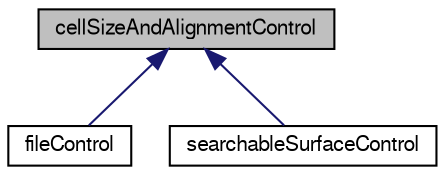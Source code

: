 digraph "cellSizeAndAlignmentControl"
{
  bgcolor="transparent";
  edge [fontname="FreeSans",fontsize="10",labelfontname="FreeSans",labelfontsize="10"];
  node [fontname="FreeSans",fontsize="10",shape=record];
  Node0 [label="cellSizeAndAlignmentControl",height=0.2,width=0.4,color="black", fillcolor="grey75", style="filled", fontcolor="black"];
  Node0 -> Node1 [dir="back",color="midnightblue",fontsize="10",style="solid",fontname="FreeSans"];
  Node1 [label="fileControl",height=0.2,width=0.4,color="black",URL="$a31386.html"];
  Node0 -> Node2 [dir="back",color="midnightblue",fontsize="10",style="solid",fontname="FreeSans"];
  Node2 [label="searchableSurfaceControl",height=0.2,width=0.4,color="black",URL="$a31390.html"];
}

